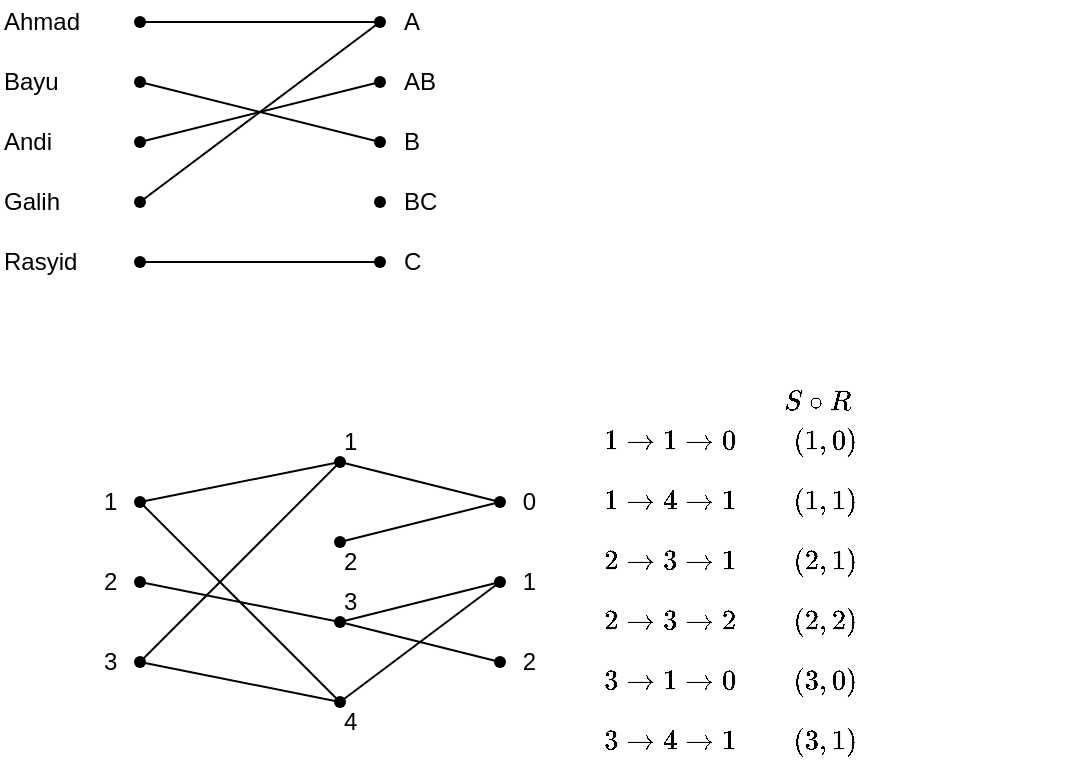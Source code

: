 <mxfile version="28.1.2">
  <diagram name="Page-1" id="RSfKoyN57YSWF6P_pNaz">
    <mxGraphModel dx="481" dy="649" grid="1" gridSize="10" guides="1" tooltips="1" connect="1" arrows="1" fold="1" page="1" pageScale="1" pageWidth="827" pageHeight="1169" math="1" shadow="0">
      <root>
        <mxCell id="0" />
        <mxCell id="1" parent="0" />
        <mxCell id="ATpvXSvzb09TeicxZNo5-1" value="" style="shape=waypoint;sketch=0;fillStyle=solid;size=6;pointerEvents=1;points=[];fillColor=none;resizable=0;rotatable=0;perimeter=centerPerimeter;snapToPoint=1;" vertex="1" parent="1">
          <mxGeometry x="160" y="80" width="20" height="20" as="geometry" />
        </mxCell>
        <mxCell id="ATpvXSvzb09TeicxZNo5-2" value="" style="shape=waypoint;sketch=0;fillStyle=solid;size=6;pointerEvents=1;points=[];fillColor=none;resizable=0;rotatable=0;perimeter=centerPerimeter;snapToPoint=1;" vertex="1" parent="1">
          <mxGeometry x="160" y="110" width="20" height="20" as="geometry" />
        </mxCell>
        <mxCell id="ATpvXSvzb09TeicxZNo5-3" value="" style="shape=waypoint;sketch=0;fillStyle=solid;size=6;pointerEvents=1;points=[];fillColor=none;resizable=0;rotatable=0;perimeter=centerPerimeter;snapToPoint=1;" vertex="1" parent="1">
          <mxGeometry x="160" y="140" width="20" height="20" as="geometry" />
        </mxCell>
        <mxCell id="ATpvXSvzb09TeicxZNo5-4" value="" style="shape=waypoint;sketch=0;fillStyle=solid;size=6;pointerEvents=1;points=[];fillColor=none;resizable=0;rotatable=0;perimeter=centerPerimeter;snapToPoint=1;" vertex="1" parent="1">
          <mxGeometry x="160" y="170" width="20" height="20" as="geometry" />
        </mxCell>
        <mxCell id="ATpvXSvzb09TeicxZNo5-5" value="" style="shape=waypoint;sketch=0;fillStyle=solid;size=6;pointerEvents=1;points=[];fillColor=none;resizable=0;rotatable=0;perimeter=centerPerimeter;snapToPoint=1;" vertex="1" parent="1">
          <mxGeometry x="160" y="200" width="20" height="20" as="geometry" />
        </mxCell>
        <mxCell id="ATpvXSvzb09TeicxZNo5-6" value="Ahmad" style="text;html=1;align=left;verticalAlign=middle;whiteSpace=wrap;rounded=0;" vertex="1" parent="1">
          <mxGeometry x="100" y="80" width="50" height="20" as="geometry" />
        </mxCell>
        <mxCell id="ATpvXSvzb09TeicxZNo5-7" value="Bayu" style="text;html=1;align=left;verticalAlign=middle;whiteSpace=wrap;rounded=0;" vertex="1" parent="1">
          <mxGeometry x="100" y="110" width="50" height="20" as="geometry" />
        </mxCell>
        <mxCell id="ATpvXSvzb09TeicxZNo5-8" value="Andi" style="text;html=1;align=left;verticalAlign=middle;whiteSpace=wrap;rounded=0;" vertex="1" parent="1">
          <mxGeometry x="100" y="140" width="50" height="20" as="geometry" />
        </mxCell>
        <mxCell id="ATpvXSvzb09TeicxZNo5-9" value="Galih" style="text;html=1;align=left;verticalAlign=middle;whiteSpace=wrap;rounded=0;" vertex="1" parent="1">
          <mxGeometry x="100" y="170" width="50" height="20" as="geometry" />
        </mxCell>
        <mxCell id="ATpvXSvzb09TeicxZNo5-10" value="Rasyid" style="text;html=1;align=left;verticalAlign=middle;whiteSpace=wrap;rounded=0;" vertex="1" parent="1">
          <mxGeometry x="100" y="200" width="50" height="20" as="geometry" />
        </mxCell>
        <mxCell id="ATpvXSvzb09TeicxZNo5-11" value="" style="shape=waypoint;sketch=0;fillStyle=solid;size=6;pointerEvents=1;points=[];fillColor=none;resizable=0;rotatable=0;perimeter=centerPerimeter;snapToPoint=1;" vertex="1" parent="1">
          <mxGeometry x="280" y="80" width="20" height="20" as="geometry" />
        </mxCell>
        <mxCell id="ATpvXSvzb09TeicxZNo5-12" value="" style="shape=waypoint;sketch=0;fillStyle=solid;size=6;pointerEvents=1;points=[];fillColor=none;resizable=0;rotatable=0;perimeter=centerPerimeter;snapToPoint=1;" vertex="1" parent="1">
          <mxGeometry x="280" y="110" width="20" height="20" as="geometry" />
        </mxCell>
        <mxCell id="ATpvXSvzb09TeicxZNo5-13" value="" style="shape=waypoint;sketch=0;fillStyle=solid;size=6;pointerEvents=1;points=[];fillColor=none;resizable=0;rotatable=0;perimeter=centerPerimeter;snapToPoint=1;" vertex="1" parent="1">
          <mxGeometry x="280" y="140" width="20" height="20" as="geometry" />
        </mxCell>
        <mxCell id="ATpvXSvzb09TeicxZNo5-14" value="" style="shape=waypoint;sketch=0;fillStyle=solid;size=6;pointerEvents=1;points=[];fillColor=none;resizable=0;rotatable=0;perimeter=centerPerimeter;snapToPoint=1;" vertex="1" parent="1">
          <mxGeometry x="280" y="170" width="20" height="20" as="geometry" />
        </mxCell>
        <mxCell id="ATpvXSvzb09TeicxZNo5-15" value="" style="shape=waypoint;sketch=0;fillStyle=solid;size=6;pointerEvents=1;points=[];fillColor=none;resizable=0;rotatable=0;perimeter=centerPerimeter;snapToPoint=1;" vertex="1" parent="1">
          <mxGeometry x="280" y="200" width="20" height="20" as="geometry" />
        </mxCell>
        <mxCell id="ATpvXSvzb09TeicxZNo5-16" value="A" style="text;html=1;align=left;verticalAlign=middle;whiteSpace=wrap;rounded=0;" vertex="1" parent="1">
          <mxGeometry x="300" y="80" width="20" height="20" as="geometry" />
        </mxCell>
        <mxCell id="ATpvXSvzb09TeicxZNo5-17" value="AB" style="text;html=1;align=left;verticalAlign=middle;whiteSpace=wrap;rounded=0;" vertex="1" parent="1">
          <mxGeometry x="300" y="110" width="20" height="20" as="geometry" />
        </mxCell>
        <mxCell id="ATpvXSvzb09TeicxZNo5-18" value="B" style="text;html=1;align=left;verticalAlign=middle;whiteSpace=wrap;rounded=0;" vertex="1" parent="1">
          <mxGeometry x="300" y="140" width="20" height="20" as="geometry" />
        </mxCell>
        <mxCell id="ATpvXSvzb09TeicxZNo5-19" value="BC" style="text;html=1;align=left;verticalAlign=middle;whiteSpace=wrap;rounded=0;" vertex="1" parent="1">
          <mxGeometry x="300" y="170" width="20" height="20" as="geometry" />
        </mxCell>
        <mxCell id="ATpvXSvzb09TeicxZNo5-20" value="C" style="text;html=1;align=left;verticalAlign=middle;whiteSpace=wrap;rounded=0;" vertex="1" parent="1">
          <mxGeometry x="300" y="200" width="20" height="20" as="geometry" />
        </mxCell>
        <mxCell id="ATpvXSvzb09TeicxZNo5-21" value="" style="endArrow=none;html=1;rounded=0;" edge="1" parent="1" source="ATpvXSvzb09TeicxZNo5-1" target="ATpvXSvzb09TeicxZNo5-11">
          <mxGeometry width="50" height="50" relative="1" as="geometry">
            <mxPoint x="260" y="150" as="sourcePoint" />
            <mxPoint x="310" y="100" as="targetPoint" />
          </mxGeometry>
        </mxCell>
        <mxCell id="ATpvXSvzb09TeicxZNo5-22" value="" style="endArrow=none;html=1;rounded=0;" edge="1" parent="1" source="ATpvXSvzb09TeicxZNo5-2" target="ATpvXSvzb09TeicxZNo5-13">
          <mxGeometry width="50" height="50" relative="1" as="geometry">
            <mxPoint x="180" y="100" as="sourcePoint" />
            <mxPoint x="300" y="100" as="targetPoint" />
          </mxGeometry>
        </mxCell>
        <mxCell id="ATpvXSvzb09TeicxZNo5-23" value="" style="endArrow=none;html=1;rounded=0;" edge="1" parent="1" source="ATpvXSvzb09TeicxZNo5-3" target="ATpvXSvzb09TeicxZNo5-12">
          <mxGeometry width="50" height="50" relative="1" as="geometry">
            <mxPoint x="180" y="130" as="sourcePoint" />
            <mxPoint x="300" y="160" as="targetPoint" />
          </mxGeometry>
        </mxCell>
        <mxCell id="ATpvXSvzb09TeicxZNo5-24" value="" style="endArrow=none;html=1;rounded=0;" edge="1" parent="1" source="ATpvXSvzb09TeicxZNo5-4">
          <mxGeometry width="50" height="50" relative="1" as="geometry">
            <mxPoint x="180" y="160" as="sourcePoint" />
            <mxPoint x="290" y="90" as="targetPoint" />
          </mxGeometry>
        </mxCell>
        <mxCell id="ATpvXSvzb09TeicxZNo5-25" value="" style="endArrow=none;html=1;rounded=0;entryX=0.431;entryY=0.257;entryDx=0;entryDy=0;entryPerimeter=0;" edge="1" parent="1" source="ATpvXSvzb09TeicxZNo5-5" target="ATpvXSvzb09TeicxZNo5-15">
          <mxGeometry width="50" height="50" relative="1" as="geometry">
            <mxPoint x="180" y="190" as="sourcePoint" />
            <mxPoint x="300" y="100" as="targetPoint" />
          </mxGeometry>
        </mxCell>
        <mxCell id="ATpvXSvzb09TeicxZNo5-26" value="" style="shape=waypoint;sketch=0;fillStyle=solid;size=6;pointerEvents=1;points=[];fillColor=none;resizable=0;rotatable=0;perimeter=centerPerimeter;snapToPoint=1;" vertex="1" parent="1">
          <mxGeometry x="160" y="320" width="20" height="20" as="geometry" />
        </mxCell>
        <mxCell id="ATpvXSvzb09TeicxZNo5-27" value="" style="shape=waypoint;sketch=0;fillStyle=solid;size=6;pointerEvents=1;points=[];fillColor=none;resizable=0;rotatable=0;perimeter=centerPerimeter;snapToPoint=1;" vertex="1" parent="1">
          <mxGeometry x="160" y="360" width="20" height="20" as="geometry" />
        </mxCell>
        <mxCell id="ATpvXSvzb09TeicxZNo5-28" value="" style="shape=waypoint;sketch=0;fillStyle=solid;size=6;pointerEvents=1;points=[];fillColor=none;resizable=0;rotatable=0;perimeter=centerPerimeter;snapToPoint=1;" vertex="1" parent="1">
          <mxGeometry x="160" y="400" width="20" height="20" as="geometry" />
        </mxCell>
        <mxCell id="ATpvXSvzb09TeicxZNo5-29" value="" style="shape=waypoint;sketch=0;fillStyle=solid;size=6;pointerEvents=1;points=[];fillColor=none;resizable=0;rotatable=0;perimeter=centerPerimeter;snapToPoint=1;" vertex="1" parent="1">
          <mxGeometry x="260" y="300" width="20" height="20" as="geometry" />
        </mxCell>
        <mxCell id="ATpvXSvzb09TeicxZNo5-30" value="" style="shape=waypoint;sketch=0;fillStyle=solid;size=6;pointerEvents=1;points=[];fillColor=none;resizable=0;rotatable=0;perimeter=centerPerimeter;snapToPoint=1;" vertex="1" parent="1">
          <mxGeometry x="260" y="340" width="20" height="20" as="geometry" />
        </mxCell>
        <mxCell id="ATpvXSvzb09TeicxZNo5-31" value="" style="shape=waypoint;sketch=0;fillStyle=solid;size=6;pointerEvents=1;points=[];fillColor=none;resizable=0;rotatable=0;perimeter=centerPerimeter;snapToPoint=1;" vertex="1" parent="1">
          <mxGeometry x="260" y="380" width="20" height="20" as="geometry" />
        </mxCell>
        <mxCell id="ATpvXSvzb09TeicxZNo5-32" value="" style="shape=waypoint;sketch=0;fillStyle=solid;size=6;pointerEvents=1;points=[];fillColor=none;resizable=0;rotatable=0;perimeter=centerPerimeter;snapToPoint=1;" vertex="1" parent="1">
          <mxGeometry x="260" y="420" width="20" height="20" as="geometry" />
        </mxCell>
        <mxCell id="ATpvXSvzb09TeicxZNo5-33" value="" style="shape=waypoint;sketch=0;fillStyle=solid;size=6;pointerEvents=1;points=[];fillColor=none;resizable=0;rotatable=0;perimeter=centerPerimeter;snapToPoint=1;" vertex="1" parent="1">
          <mxGeometry x="340" y="320" width="20" height="20" as="geometry" />
        </mxCell>
        <mxCell id="ATpvXSvzb09TeicxZNo5-34" value="" style="shape=waypoint;sketch=0;fillStyle=solid;size=6;pointerEvents=1;points=[];fillColor=none;resizable=0;rotatable=0;perimeter=centerPerimeter;snapToPoint=1;" vertex="1" parent="1">
          <mxGeometry x="340" y="360" width="20" height="20" as="geometry" />
        </mxCell>
        <mxCell id="ATpvXSvzb09TeicxZNo5-35" value="" style="shape=waypoint;sketch=0;fillStyle=solid;size=6;pointerEvents=1;points=[];fillColor=none;resizable=0;rotatable=0;perimeter=centerPerimeter;snapToPoint=1;" vertex="1" parent="1">
          <mxGeometry x="340" y="400" width="20" height="20" as="geometry" />
        </mxCell>
        <mxCell id="ATpvXSvzb09TeicxZNo5-36" value="" style="endArrow=none;html=1;rounded=0;" edge="1" parent="1" source="ATpvXSvzb09TeicxZNo5-26" target="ATpvXSvzb09TeicxZNo5-29">
          <mxGeometry width="50" height="50" relative="1" as="geometry">
            <mxPoint x="180" y="220" as="sourcePoint" />
            <mxPoint x="300" y="220" as="targetPoint" />
          </mxGeometry>
        </mxCell>
        <mxCell id="ATpvXSvzb09TeicxZNo5-39" value="" style="endArrow=none;html=1;rounded=0;" edge="1" parent="1" source="ATpvXSvzb09TeicxZNo5-28" target="ATpvXSvzb09TeicxZNo5-29">
          <mxGeometry width="50" height="50" relative="1" as="geometry">
            <mxPoint x="180" y="340" as="sourcePoint" />
            <mxPoint x="280" y="320" as="targetPoint" />
          </mxGeometry>
        </mxCell>
        <mxCell id="ATpvXSvzb09TeicxZNo5-41" value="" style="endArrow=none;html=1;rounded=0;entryX=0.03;entryY=0.453;entryDx=0;entryDy=0;entryPerimeter=0;" edge="1" parent="1" source="ATpvXSvzb09TeicxZNo5-29" target="ATpvXSvzb09TeicxZNo5-33">
          <mxGeometry width="50" height="50" relative="1" as="geometry">
            <mxPoint x="180" y="420" as="sourcePoint" />
            <mxPoint x="280" y="320" as="targetPoint" />
          </mxGeometry>
        </mxCell>
        <mxCell id="ATpvXSvzb09TeicxZNo5-42" value="" style="endArrow=none;html=1;rounded=0;" edge="1" parent="1" source="ATpvXSvzb09TeicxZNo5-27" target="ATpvXSvzb09TeicxZNo5-31">
          <mxGeometry width="50" height="50" relative="1" as="geometry">
            <mxPoint x="280" y="320" as="sourcePoint" />
            <mxPoint x="360" y="340" as="targetPoint" />
          </mxGeometry>
        </mxCell>
        <mxCell id="ATpvXSvzb09TeicxZNo5-43" value="" style="endArrow=none;html=1;rounded=0;" edge="1" parent="1" target="ATpvXSvzb09TeicxZNo5-35">
          <mxGeometry width="50" height="50" relative="1" as="geometry">
            <mxPoint x="270" y="390" as="sourcePoint" />
            <mxPoint x="280" y="400" as="targetPoint" />
          </mxGeometry>
        </mxCell>
        <mxCell id="ATpvXSvzb09TeicxZNo5-44" value="" style="endArrow=none;html=1;rounded=0;" edge="1" parent="1" source="ATpvXSvzb09TeicxZNo5-32" target="ATpvXSvzb09TeicxZNo5-34">
          <mxGeometry width="50" height="50" relative="1" as="geometry">
            <mxPoint x="280" y="400" as="sourcePoint" />
            <mxPoint x="360" y="420" as="targetPoint" />
          </mxGeometry>
        </mxCell>
        <mxCell id="ATpvXSvzb09TeicxZNo5-45" value="" style="endArrow=none;html=1;rounded=0;" edge="1" parent="1" source="ATpvXSvzb09TeicxZNo5-26" target="ATpvXSvzb09TeicxZNo5-32">
          <mxGeometry width="50" height="50" relative="1" as="geometry">
            <mxPoint x="280" y="440" as="sourcePoint" />
            <mxPoint x="360" y="380" as="targetPoint" />
          </mxGeometry>
        </mxCell>
        <mxCell id="ATpvXSvzb09TeicxZNo5-46" value="" style="endArrow=none;html=1;rounded=0;" edge="1" parent="1" source="ATpvXSvzb09TeicxZNo5-28" target="ATpvXSvzb09TeicxZNo5-32">
          <mxGeometry width="50" height="50" relative="1" as="geometry">
            <mxPoint x="180" y="340" as="sourcePoint" />
            <mxPoint x="280" y="440" as="targetPoint" />
          </mxGeometry>
        </mxCell>
        <mxCell id="ATpvXSvzb09TeicxZNo5-47" value="" style="endArrow=none;html=1;rounded=0;" edge="1" parent="1" source="ATpvXSvzb09TeicxZNo5-31" target="ATpvXSvzb09TeicxZNo5-34">
          <mxGeometry width="50" height="50" relative="1" as="geometry">
            <mxPoint x="300" y="360" as="sourcePoint" />
            <mxPoint x="280" y="440" as="targetPoint" />
          </mxGeometry>
        </mxCell>
        <mxCell id="ATpvXSvzb09TeicxZNo5-48" value="" style="endArrow=none;html=1;rounded=0;" edge="1" parent="1" source="ATpvXSvzb09TeicxZNo5-30" target="ATpvXSvzb09TeicxZNo5-33">
          <mxGeometry width="50" height="50" relative="1" as="geometry">
            <mxPoint x="280" y="400" as="sourcePoint" />
            <mxPoint x="360" y="380" as="targetPoint" />
          </mxGeometry>
        </mxCell>
        <mxCell id="ATpvXSvzb09TeicxZNo5-49" value="1" style="text;html=1;align=left;verticalAlign=middle;whiteSpace=wrap;rounded=0;" vertex="1" parent="1">
          <mxGeometry x="150" y="320" width="20" height="20" as="geometry" />
        </mxCell>
        <mxCell id="ATpvXSvzb09TeicxZNo5-50" value="2" style="text;html=1;align=left;verticalAlign=middle;whiteSpace=wrap;rounded=0;" vertex="1" parent="1">
          <mxGeometry x="150" y="360" width="20" height="20" as="geometry" />
        </mxCell>
        <mxCell id="ATpvXSvzb09TeicxZNo5-51" value="3" style="text;html=1;align=left;verticalAlign=middle;whiteSpace=wrap;rounded=0;" vertex="1" parent="1">
          <mxGeometry x="150" y="400" width="20" height="20" as="geometry" />
        </mxCell>
        <mxCell id="ATpvXSvzb09TeicxZNo5-52" value="1" style="text;html=1;align=left;verticalAlign=middle;whiteSpace=wrap;rounded=0;" vertex="1" parent="1">
          <mxGeometry x="270" y="290" width="20" height="20" as="geometry" />
        </mxCell>
        <mxCell id="ATpvXSvzb09TeicxZNo5-53" value="2" style="text;html=1;align=left;verticalAlign=middle;whiteSpace=wrap;rounded=0;" vertex="1" parent="1">
          <mxGeometry x="270" y="350" width="20" height="20" as="geometry" />
        </mxCell>
        <mxCell id="ATpvXSvzb09TeicxZNo5-54" value="3" style="text;html=1;align=left;verticalAlign=middle;whiteSpace=wrap;rounded=0;" vertex="1" parent="1">
          <mxGeometry x="270" y="370" width="20" height="20" as="geometry" />
        </mxCell>
        <mxCell id="ATpvXSvzb09TeicxZNo5-55" value="4" style="text;html=1;align=left;verticalAlign=middle;whiteSpace=wrap;rounded=0;" vertex="1" parent="1">
          <mxGeometry x="270" y="430" width="20" height="20" as="geometry" />
        </mxCell>
        <mxCell id="ATpvXSvzb09TeicxZNo5-56" value="2" style="text;html=1;align=right;verticalAlign=middle;whiteSpace=wrap;rounded=0;" vertex="1" parent="1">
          <mxGeometry x="350" y="400" width="20" height="20" as="geometry" />
        </mxCell>
        <mxCell id="ATpvXSvzb09TeicxZNo5-57" value="1" style="text;html=1;align=right;verticalAlign=middle;whiteSpace=wrap;rounded=0;" vertex="1" parent="1">
          <mxGeometry x="350" y="360" width="20" height="20" as="geometry" />
        </mxCell>
        <mxCell id="ATpvXSvzb09TeicxZNo5-58" value="0" style="text;html=1;align=right;verticalAlign=middle;whiteSpace=wrap;rounded=0;" vertex="1" parent="1">
          <mxGeometry x="350" y="320" width="20" height="20" as="geometry" />
        </mxCell>
        <mxCell id="ATpvXSvzb09TeicxZNo5-59" value="\(1 \rightarrow 1 \rightarrow 0 \qquad (1, 0)\)" style="text;html=1;align=left;verticalAlign=middle;rounded=0;" vertex="1" parent="1">
          <mxGeometry x="400" y="290" width="140" height="20" as="geometry" />
        </mxCell>
        <mxCell id="ATpvXSvzb09TeicxZNo5-61" value="\(1 \rightarrow 4 \rightarrow 1 \qquad (1, 1)\)" style="text;html=1;align=left;verticalAlign=middle;rounded=0;" vertex="1" parent="1">
          <mxGeometry x="400" y="320" width="140" height="20" as="geometry" />
        </mxCell>
        <mxCell id="ATpvXSvzb09TeicxZNo5-62" value="\(2 \rightarrow 3 \rightarrow 1 \qquad (2, 1)\)" style="text;html=1;align=left;verticalAlign=middle;rounded=0;" vertex="1" parent="1">
          <mxGeometry x="400" y="350" width="140" height="20" as="geometry" />
        </mxCell>
        <mxCell id="ATpvXSvzb09TeicxZNo5-63" value="\(2 \rightarrow 3 \rightarrow 2 \qquad (2, 2)\)" style="text;html=1;align=left;verticalAlign=middle;rounded=0;" vertex="1" parent="1">
          <mxGeometry x="400" y="380" width="140" height="20" as="geometry" />
        </mxCell>
        <mxCell id="ATpvXSvzb09TeicxZNo5-64" value="\(3 \rightarrow 1 \rightarrow 0 \qquad (3, 0)\)" style="text;html=1;align=left;verticalAlign=middle;rounded=0;" vertex="1" parent="1">
          <mxGeometry x="400" y="410" width="140" height="20" as="geometry" />
        </mxCell>
        <mxCell id="ATpvXSvzb09TeicxZNo5-65" value="\(3 \rightarrow 4 \rightarrow 1 \qquad (3, 1)\)" style="text;html=1;align=left;verticalAlign=middle;rounded=0;" vertex="1" parent="1">
          <mxGeometry x="400" y="440" width="140" height="20" as="geometry" />
        </mxCell>
        <mxCell id="ATpvXSvzb09TeicxZNo5-66" value="\(S \circ R\)" style="text;html=1;align=left;verticalAlign=middle;rounded=0;" vertex="1" parent="1">
          <mxGeometry x="490" y="270" width="40" height="20" as="geometry" />
        </mxCell>
      </root>
    </mxGraphModel>
  </diagram>
</mxfile>
